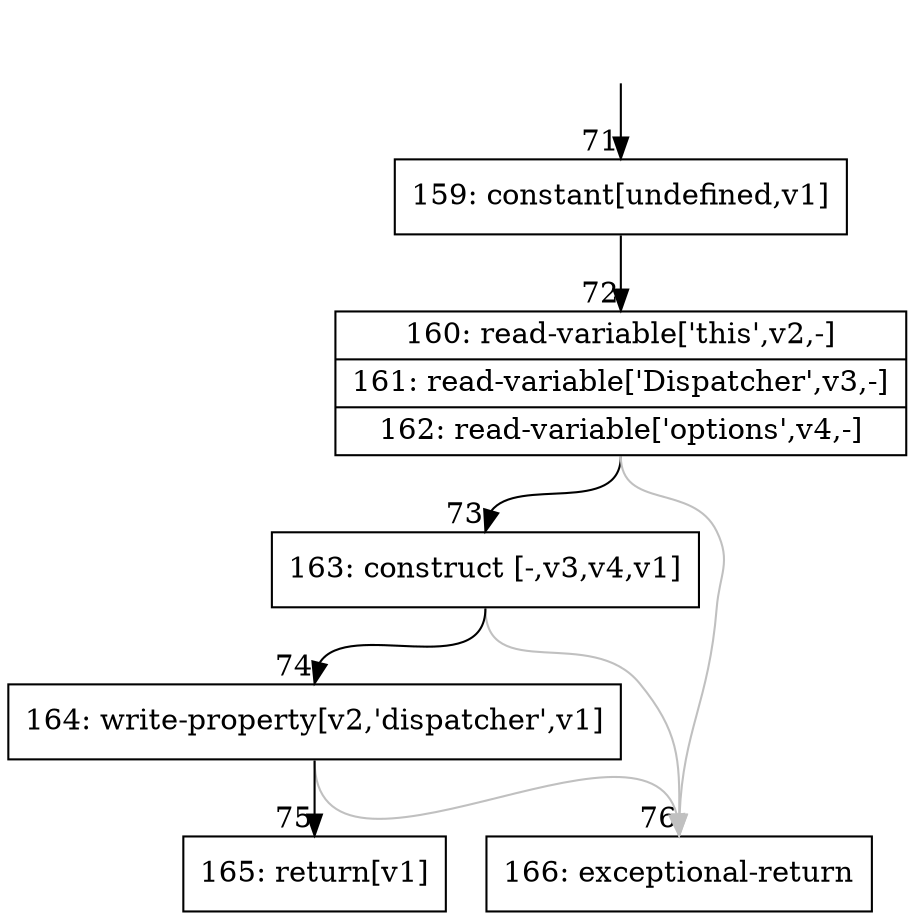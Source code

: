 digraph {
rankdir="TD"
BB_entry12[shape=none,label=""];
BB_entry12 -> BB71 [tailport=s, headport=n, headlabel="    71"]
BB71 [shape=record label="{159: constant[undefined,v1]}" ] 
BB71 -> BB72 [tailport=s, headport=n, headlabel="      72"]
BB72 [shape=record label="{160: read-variable['this',v2,-]|161: read-variable['Dispatcher',v3,-]|162: read-variable['options',v4,-]}" ] 
BB72 -> BB73 [tailport=s, headport=n, headlabel="      73"]
BB72 -> BB76 [tailport=s, headport=n, color=gray, headlabel="      76"]
BB73 [shape=record label="{163: construct [-,v3,v4,v1]}" ] 
BB73 -> BB74 [tailport=s, headport=n, headlabel="      74"]
BB73 -> BB76 [tailport=s, headport=n, color=gray]
BB74 [shape=record label="{164: write-property[v2,'dispatcher',v1]}" ] 
BB74 -> BB75 [tailport=s, headport=n, headlabel="      75"]
BB74 -> BB76 [tailport=s, headport=n, color=gray]
BB75 [shape=record label="{165: return[v1]}" ] 
BB76 [shape=record label="{166: exceptional-return}" ] 
//#$~ 96
}

